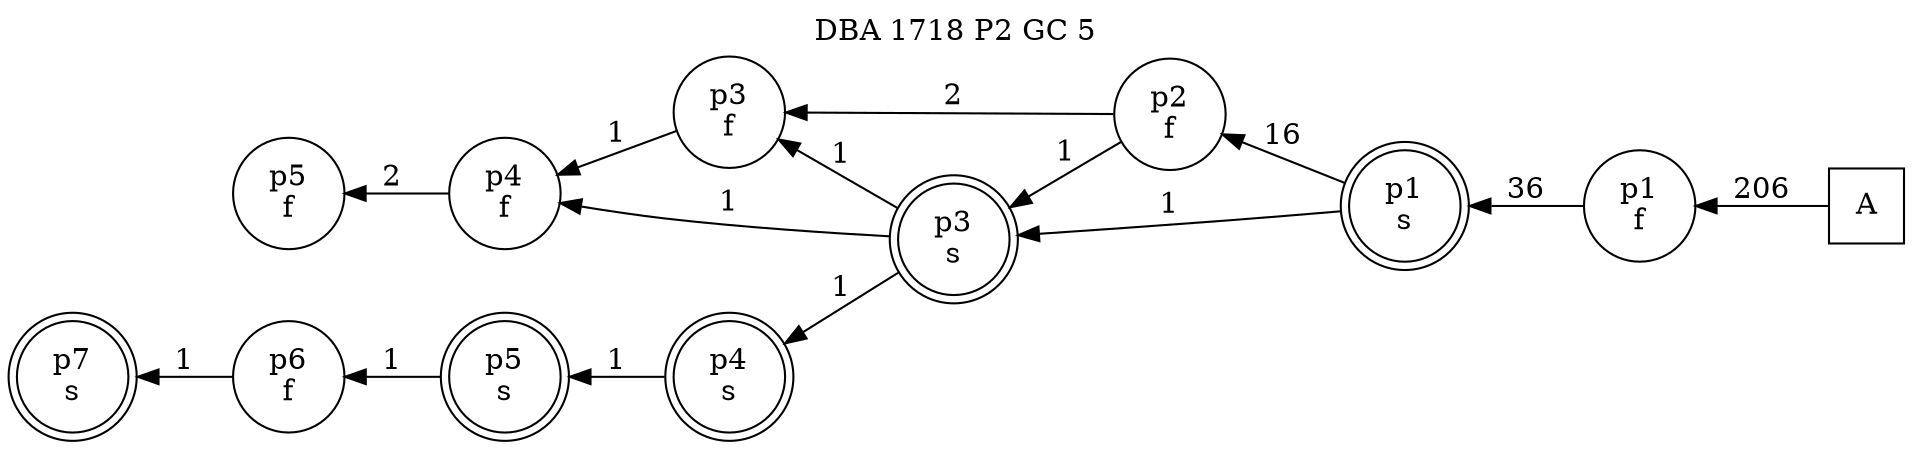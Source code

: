 digraph DBA_1718_P2_GC_5_LOW {
labelloc="tl"
label= " DBA 1718 P2 GC 5 "
rankdir="RL";
"A" [shape="square" label="A"]
"p1_f" [shape="circle" label="p1
f"]
"p1_s" [shape="doublecircle" label="p1
s"]
"p2_f" [shape="circle" label="p2
f"]
"p3_s" [shape="doublecircle" label="p3
s"]
"p4_f" [shape="circle" label="p4
f"]
"p5_f" [shape="circle" label="p5
f"]
"p3_f" [shape="circle" label="p3
f"]
"p4_s" [shape="doublecircle" label="p4
s"]
"p5_s" [shape="doublecircle" label="p5
s"]
"p6_f" [shape="circle" label="p6
f"]
"p7_s" [shape="doublecircle" label="p7
s"]
"A" -> "p1_f" [ label=206]
"p1_f" -> "p1_s" [ label=36]
"p1_s" -> "p2_f" [ label=16]
"p1_s" -> "p3_s" [ label=1]
"p2_f" -> "p3_s" [ label=1]
"p2_f" -> "p3_f" [ label=2]
"p3_s" -> "p4_f" [ label=1]
"p3_s" -> "p3_f" [ label=1]
"p3_s" -> "p4_s" [ label=1]
"p4_f" -> "p5_f" [ label=2]
"p3_f" -> "p4_f" [ label=1]
"p4_s" -> "p5_s" [ label=1]
"p5_s" -> "p6_f" [ label=1]
"p6_f" -> "p7_s" [ label=1]
}

